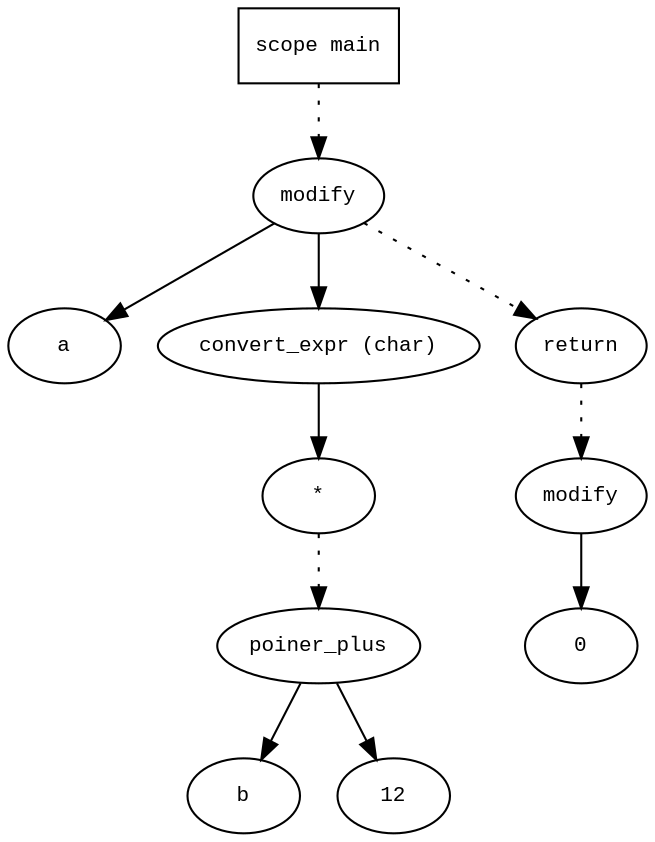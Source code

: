 digraph AST {
  graph [fontname="Times New Roman",fontsize=10];
  node  [fontname="Courier New",fontsize=10];
  edge  [fontname="Times New Roman",fontsize=10];

  node1 [label="scope main",shape=box];
  node2 [label="modify",shape=ellipse];
  node3 [label="a",shape=ellipse];
  node2->node3;
  node4 [label="convert_expr (char)",shape=ellipse];
  node5 [label="*",shape=ellipse];
  node6 [label="poiner_plus",shape=ellipse];
  node7 [label="b",shape=ellipse];
  node6->node7;
  node8 [label="12",shape=ellipse];
  node6->node8;
  node5 -> node6 [style=dotted]
  node4->node5;
  node2->node4;
  node1 -> node2 [style=dotted]
  node9 [label="return",shape=ellipse];
  node10 [label="modify",shape=ellipse];
  node11 [label="0",shape=ellipse];
  node10->node11;
  node9 -> node10 [style=dotted]
  node2 -> node9 [style=dotted]
} 